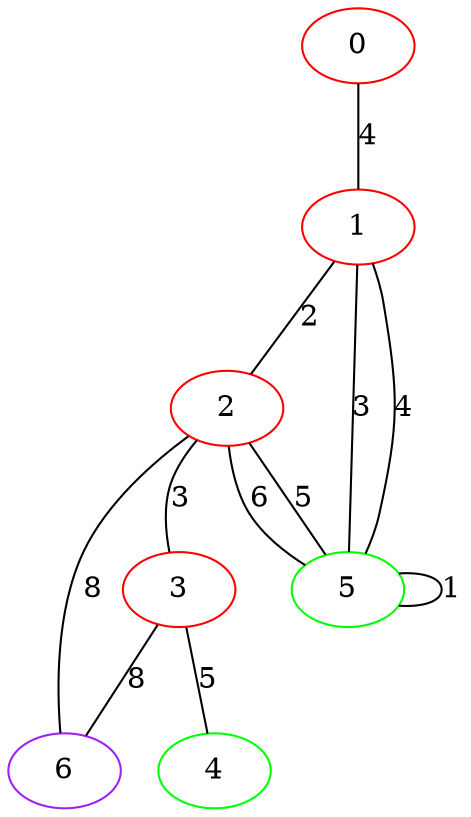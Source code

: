 graph "" {
0 [color=red, weight=1];
1 [color=red, weight=1];
2 [color=red, weight=1];
3 [color=red, weight=1];
4 [color=green, weight=2];
5 [color=green, weight=2];
6 [color=purple, weight=4];
0 -- 1  [key=0, label=4];
1 -- 2  [key=0, label=2];
1 -- 5  [key=0, label=3];
1 -- 5  [key=1, label=4];
2 -- 3  [key=0, label=3];
2 -- 5  [key=0, label=5];
2 -- 5  [key=1, label=6];
2 -- 6  [key=0, label=8];
3 -- 4  [key=0, label=5];
3 -- 6  [key=0, label=8];
5 -- 5  [key=0, label=1];
}
